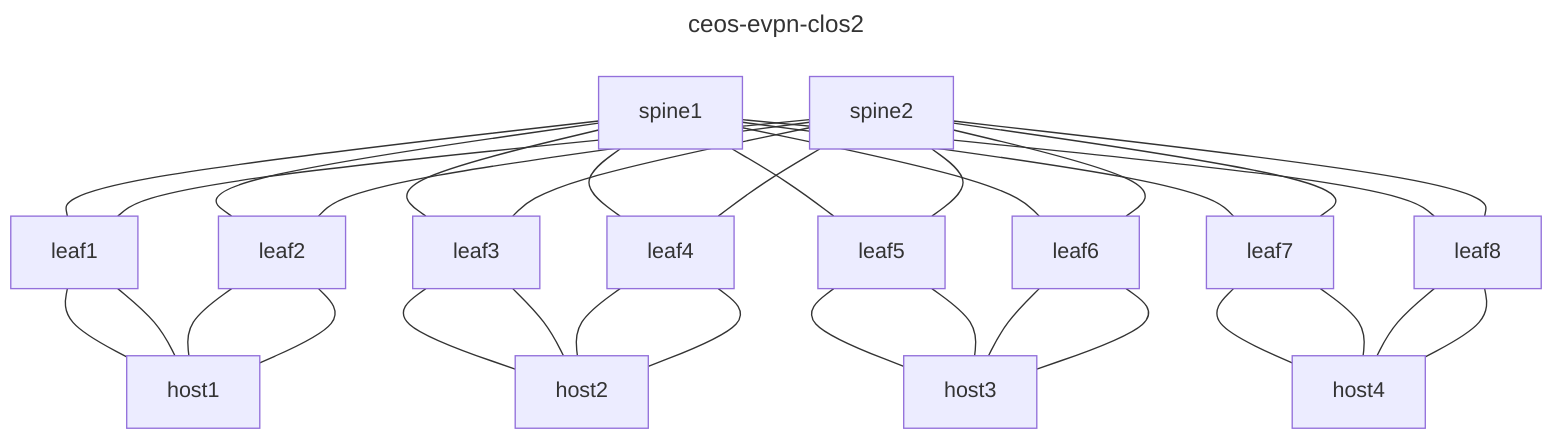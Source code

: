 ---
title: ceos-evpn-clos2
---
graph TD
  spine1---leaf1
  spine1---leaf2
  spine1---leaf3
  spine1---leaf4
  spine1---leaf5
  spine1---leaf6
  spine1---leaf7
  spine1---leaf8
  spine2---leaf1
  spine2---leaf2
  spine2---leaf3
  spine2---leaf4
  spine2---leaf5
  spine2---leaf6
  spine2---leaf7
  spine2---leaf8
  leaf1---host1
  leaf1---host1
  leaf2---host1
  leaf2---host1
  leaf3---host2
  leaf3---host2
  leaf4---host2
  leaf4---host2
  leaf5---host3
  leaf5---host3
  leaf6---host3
  leaf6---host3
  leaf7---host4
  leaf7---host4
  leaf8---host4
  leaf8---host4